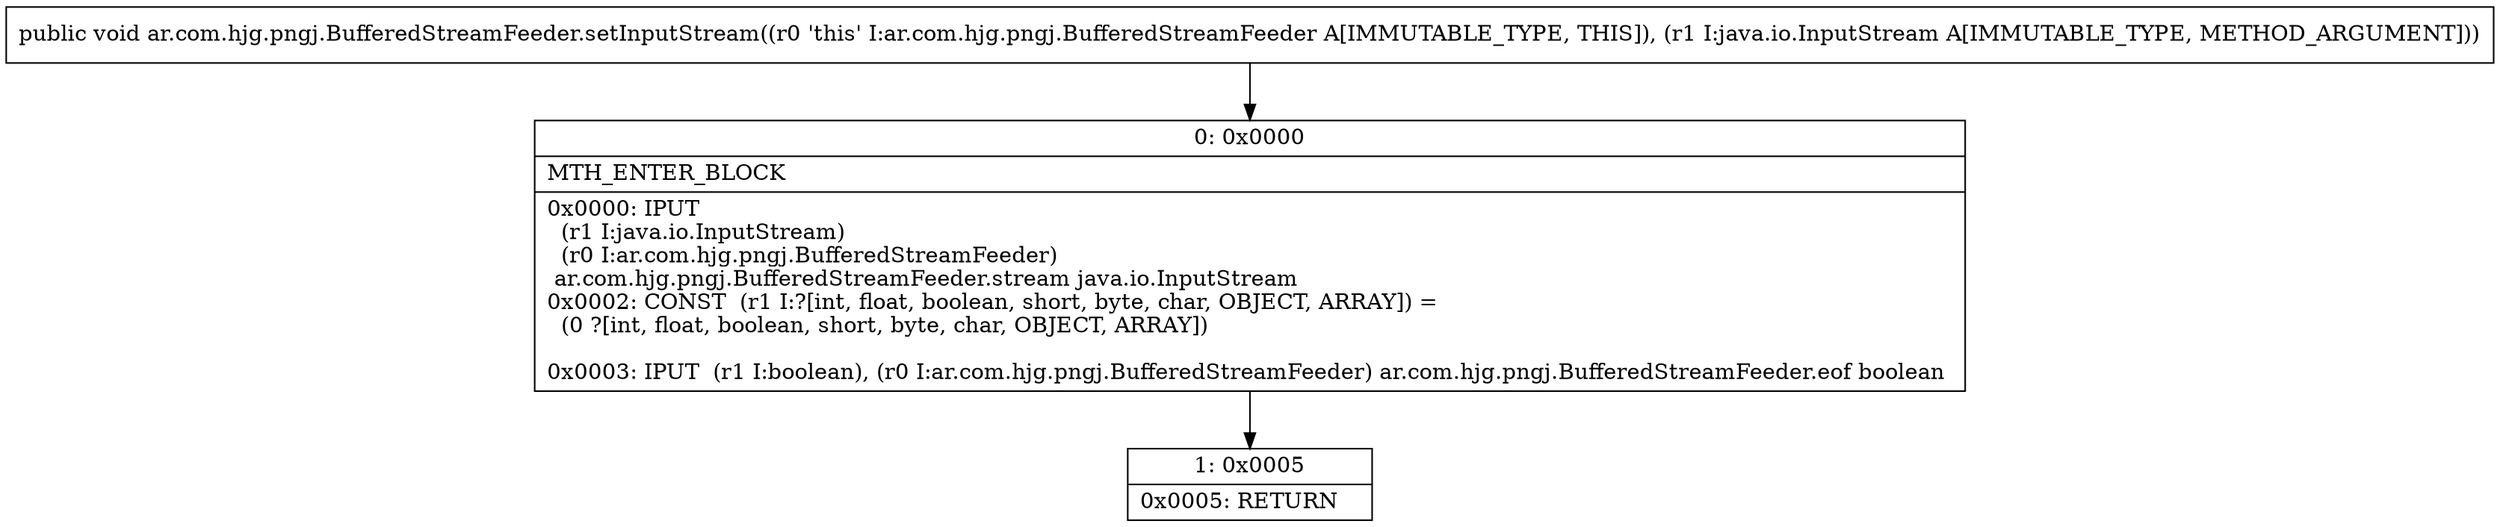 digraph "CFG forar.com.hjg.pngj.BufferedStreamFeeder.setInputStream(Ljava\/io\/InputStream;)V" {
Node_0 [shape=record,label="{0\:\ 0x0000|MTH_ENTER_BLOCK\l|0x0000: IPUT  \l  (r1 I:java.io.InputStream)\l  (r0 I:ar.com.hjg.pngj.BufferedStreamFeeder)\l ar.com.hjg.pngj.BufferedStreamFeeder.stream java.io.InputStream \l0x0002: CONST  (r1 I:?[int, float, boolean, short, byte, char, OBJECT, ARRAY]) = \l  (0 ?[int, float, boolean, short, byte, char, OBJECT, ARRAY])\l \l0x0003: IPUT  (r1 I:boolean), (r0 I:ar.com.hjg.pngj.BufferedStreamFeeder) ar.com.hjg.pngj.BufferedStreamFeeder.eof boolean \l}"];
Node_1 [shape=record,label="{1\:\ 0x0005|0x0005: RETURN   \l}"];
MethodNode[shape=record,label="{public void ar.com.hjg.pngj.BufferedStreamFeeder.setInputStream((r0 'this' I:ar.com.hjg.pngj.BufferedStreamFeeder A[IMMUTABLE_TYPE, THIS]), (r1 I:java.io.InputStream A[IMMUTABLE_TYPE, METHOD_ARGUMENT])) }"];
MethodNode -> Node_0;
Node_0 -> Node_1;
}

